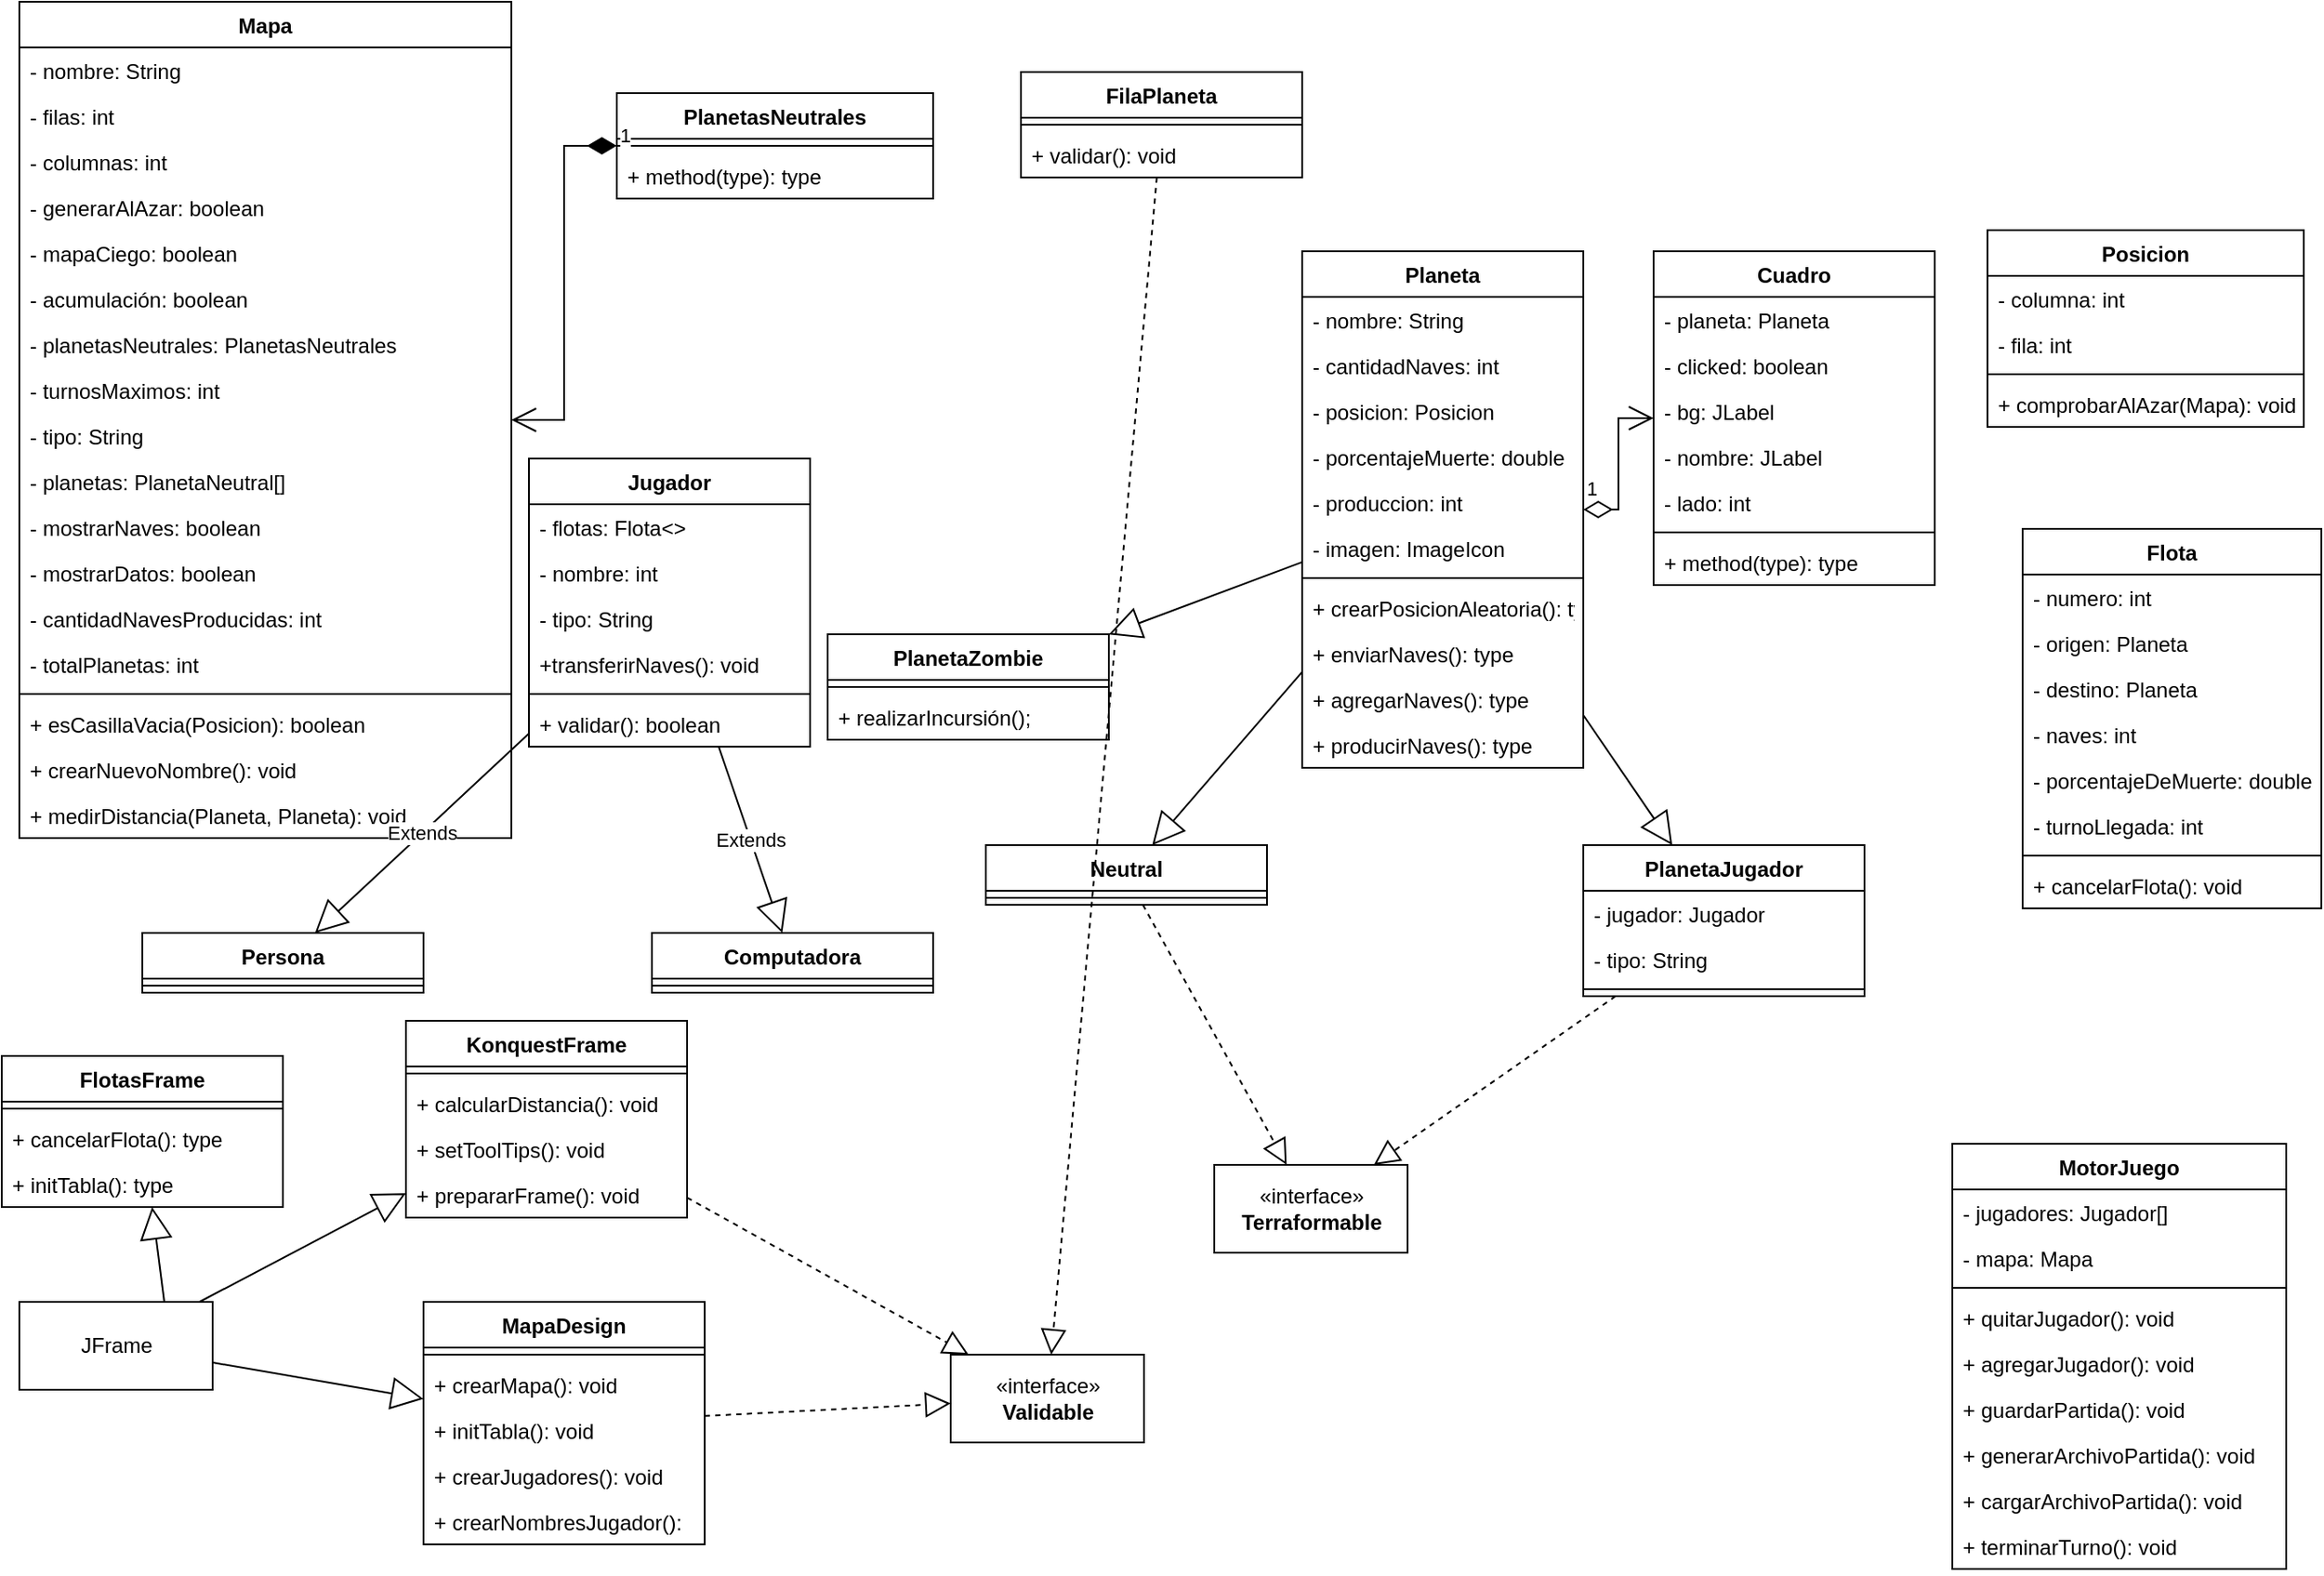 <mxfile version="18.0.4" type="github">
  <diagram id="A1fgvLnJ-BCLrMDlNNDd" name="Page-1">
    <mxGraphModel dx="2683" dy="1168" grid="1" gridSize="10" guides="1" tooltips="1" connect="1" arrows="1" fold="1" page="1" pageScale="1" pageWidth="1390" pageHeight="980" math="0" shadow="0">
      <root>
        <mxCell id="0" />
        <mxCell id="1" parent="0" />
        <mxCell id="dQ19adUMUCNx_IdPFrui-1" value="Mapa" style="swimlane;fontStyle=1;align=center;verticalAlign=top;childLayout=stackLayout;horizontal=1;startSize=26;horizontalStack=0;resizeParent=1;resizeParentMax=0;resizeLast=0;collapsible=1;marginBottom=0;" parent="1" vertex="1">
          <mxGeometry x="30" y="30" width="280" height="476" as="geometry" />
        </mxCell>
        <mxCell id="dQ19adUMUCNx_IdPFrui-2" value="- nombre: String" style="text;strokeColor=none;fillColor=none;align=left;verticalAlign=top;spacingLeft=4;spacingRight=4;overflow=hidden;rotatable=0;points=[[0,0.5],[1,0.5]];portConstraint=eastwest;" parent="dQ19adUMUCNx_IdPFrui-1" vertex="1">
          <mxGeometry y="26" width="280" height="26" as="geometry" />
        </mxCell>
        <mxCell id="dQ19adUMUCNx_IdPFrui-5" value="- filas: int" style="text;strokeColor=none;fillColor=none;align=left;verticalAlign=top;spacingLeft=4;spacingRight=4;overflow=hidden;rotatable=0;points=[[0,0.5],[1,0.5]];portConstraint=eastwest;" parent="dQ19adUMUCNx_IdPFrui-1" vertex="1">
          <mxGeometry y="52" width="280" height="26" as="geometry" />
        </mxCell>
        <mxCell id="dQ19adUMUCNx_IdPFrui-6" value="- columnas: int" style="text;strokeColor=none;fillColor=none;align=left;verticalAlign=top;spacingLeft=4;spacingRight=4;overflow=hidden;rotatable=0;points=[[0,0.5],[1,0.5]];portConstraint=eastwest;" parent="dQ19adUMUCNx_IdPFrui-1" vertex="1">
          <mxGeometry y="78" width="280" height="26" as="geometry" />
        </mxCell>
        <mxCell id="dQ19adUMUCNx_IdPFrui-7" value="- generarAlAzar: boolean" style="text;strokeColor=none;fillColor=none;align=left;verticalAlign=top;spacingLeft=4;spacingRight=4;overflow=hidden;rotatable=0;points=[[0,0.5],[1,0.5]];portConstraint=eastwest;" parent="dQ19adUMUCNx_IdPFrui-1" vertex="1">
          <mxGeometry y="104" width="280" height="26" as="geometry" />
        </mxCell>
        <mxCell id="dQ19adUMUCNx_IdPFrui-8" value="- mapaCiego: boolean" style="text;strokeColor=none;fillColor=none;align=left;verticalAlign=top;spacingLeft=4;spacingRight=4;overflow=hidden;rotatable=0;points=[[0,0.5],[1,0.5]];portConstraint=eastwest;" parent="dQ19adUMUCNx_IdPFrui-1" vertex="1">
          <mxGeometry y="130" width="280" height="26" as="geometry" />
        </mxCell>
        <mxCell id="dQ19adUMUCNx_IdPFrui-9" value="- acumulación: boolean" style="text;strokeColor=none;fillColor=none;align=left;verticalAlign=top;spacingLeft=4;spacingRight=4;overflow=hidden;rotatable=0;points=[[0,0.5],[1,0.5]];portConstraint=eastwest;" parent="dQ19adUMUCNx_IdPFrui-1" vertex="1">
          <mxGeometry y="156" width="280" height="26" as="geometry" />
        </mxCell>
        <mxCell id="dQ19adUMUCNx_IdPFrui-21" value="- planetasNeutrales: PlanetasNeutrales" style="text;strokeColor=none;fillColor=none;align=left;verticalAlign=top;spacingLeft=4;spacingRight=4;overflow=hidden;rotatable=0;points=[[0,0.5],[1,0.5]];portConstraint=eastwest;" parent="dQ19adUMUCNx_IdPFrui-1" vertex="1">
          <mxGeometry y="182" width="280" height="26" as="geometry" />
        </mxCell>
        <mxCell id="dQ19adUMUCNx_IdPFrui-22" value="- turnosMaximos: int" style="text;strokeColor=none;fillColor=none;align=left;verticalAlign=top;spacingLeft=4;spacingRight=4;overflow=hidden;rotatable=0;points=[[0,0.5],[1,0.5]];portConstraint=eastwest;" parent="dQ19adUMUCNx_IdPFrui-1" vertex="1">
          <mxGeometry y="208" width="280" height="26" as="geometry" />
        </mxCell>
        <mxCell id="dQ19adUMUCNx_IdPFrui-23" value="- tipo: String" style="text;strokeColor=none;fillColor=none;align=left;verticalAlign=top;spacingLeft=4;spacingRight=4;overflow=hidden;rotatable=0;points=[[0,0.5],[1,0.5]];portConstraint=eastwest;" parent="dQ19adUMUCNx_IdPFrui-1" vertex="1">
          <mxGeometry y="234" width="280" height="26" as="geometry" />
        </mxCell>
        <mxCell id="dQ19adUMUCNx_IdPFrui-11" value="- planetas: PlanetaNeutral[]" style="text;strokeColor=none;fillColor=none;align=left;verticalAlign=top;spacingLeft=4;spacingRight=4;overflow=hidden;rotatable=0;points=[[0,0.5],[1,0.5]];portConstraint=eastwest;" parent="dQ19adUMUCNx_IdPFrui-1" vertex="1">
          <mxGeometry y="260" width="280" height="26" as="geometry" />
        </mxCell>
        <mxCell id="dQ19adUMUCNx_IdPFrui-12" value="- mostrarNaves: boolean" style="text;strokeColor=none;fillColor=none;align=left;verticalAlign=top;spacingLeft=4;spacingRight=4;overflow=hidden;rotatable=0;points=[[0,0.5],[1,0.5]];portConstraint=eastwest;" parent="dQ19adUMUCNx_IdPFrui-1" vertex="1">
          <mxGeometry y="286" width="280" height="26" as="geometry" />
        </mxCell>
        <mxCell id="dQ19adUMUCNx_IdPFrui-13" value="- mostrarDatos: boolean" style="text;strokeColor=none;fillColor=none;align=left;verticalAlign=top;spacingLeft=4;spacingRight=4;overflow=hidden;rotatable=0;points=[[0,0.5],[1,0.5]];portConstraint=eastwest;" parent="dQ19adUMUCNx_IdPFrui-1" vertex="1">
          <mxGeometry y="312" width="280" height="26" as="geometry" />
        </mxCell>
        <mxCell id="dQ19adUMUCNx_IdPFrui-14" value="- cantidadNavesProducidas: int" style="text;strokeColor=none;fillColor=none;align=left;verticalAlign=top;spacingLeft=4;spacingRight=4;overflow=hidden;rotatable=0;points=[[0,0.5],[1,0.5]];portConstraint=eastwest;" parent="dQ19adUMUCNx_IdPFrui-1" vertex="1">
          <mxGeometry y="338" width="280" height="26" as="geometry" />
        </mxCell>
        <mxCell id="dQ19adUMUCNx_IdPFrui-10" value="- totalPlanetas: int" style="text;strokeColor=none;fillColor=none;align=left;verticalAlign=top;spacingLeft=4;spacingRight=4;overflow=hidden;rotatable=0;points=[[0,0.5],[1,0.5]];portConstraint=eastwest;" parent="dQ19adUMUCNx_IdPFrui-1" vertex="1">
          <mxGeometry y="364" width="280" height="26" as="geometry" />
        </mxCell>
        <mxCell id="dQ19adUMUCNx_IdPFrui-3" value="" style="line;strokeWidth=1;fillColor=none;align=left;verticalAlign=middle;spacingTop=-1;spacingLeft=3;spacingRight=3;rotatable=0;labelPosition=right;points=[];portConstraint=eastwest;" parent="dQ19adUMUCNx_IdPFrui-1" vertex="1">
          <mxGeometry y="390" width="280" height="8" as="geometry" />
        </mxCell>
        <mxCell id="yQkNkGCC4XKF3FFboB3K-19" value="+ esCasillaVacia(Posicion): boolean" style="text;strokeColor=none;fillColor=none;align=left;verticalAlign=top;spacingLeft=4;spacingRight=4;overflow=hidden;rotatable=0;points=[[0,0.5],[1,0.5]];portConstraint=eastwest;" parent="dQ19adUMUCNx_IdPFrui-1" vertex="1">
          <mxGeometry y="398" width="280" height="26" as="geometry" />
        </mxCell>
        <mxCell id="yQkNkGCC4XKF3FFboB3K-26" value="+ crearNuevoNombre(): void" style="text;strokeColor=none;fillColor=none;align=left;verticalAlign=top;spacingLeft=4;spacingRight=4;overflow=hidden;rotatable=0;points=[[0,0.5],[1,0.5]];portConstraint=eastwest;" parent="dQ19adUMUCNx_IdPFrui-1" vertex="1">
          <mxGeometry y="424" width="280" height="26" as="geometry" />
        </mxCell>
        <mxCell id="dQ19adUMUCNx_IdPFrui-4" value="+ medirDistancia(Planeta, Planeta): void" style="text;strokeColor=none;fillColor=none;align=left;verticalAlign=top;spacingLeft=4;spacingRight=4;overflow=hidden;rotatable=0;points=[[0,0.5],[1,0.5]];portConstraint=eastwest;" parent="dQ19adUMUCNx_IdPFrui-1" vertex="1">
          <mxGeometry y="450" width="280" height="26" as="geometry" />
        </mxCell>
        <mxCell id="dQ19adUMUCNx_IdPFrui-15" value="PlanetasNeutrales" style="swimlane;fontStyle=1;align=center;verticalAlign=top;childLayout=stackLayout;horizontal=1;startSize=26;horizontalStack=0;resizeParent=1;resizeParentMax=0;resizeLast=0;collapsible=1;marginBottom=0;" parent="1" vertex="1">
          <mxGeometry x="370" y="82" width="180" height="60" as="geometry" />
        </mxCell>
        <mxCell id="dQ19adUMUCNx_IdPFrui-17" value="" style="line;strokeWidth=1;fillColor=none;align=left;verticalAlign=middle;spacingTop=-1;spacingLeft=3;spacingRight=3;rotatable=0;labelPosition=right;points=[];portConstraint=eastwest;" parent="dQ19adUMUCNx_IdPFrui-15" vertex="1">
          <mxGeometry y="26" width="180" height="8" as="geometry" />
        </mxCell>
        <mxCell id="dQ19adUMUCNx_IdPFrui-18" value="+ method(type): type" style="text;strokeColor=none;fillColor=none;align=left;verticalAlign=top;spacingLeft=4;spacingRight=4;overflow=hidden;rotatable=0;points=[[0,0.5],[1,0.5]];portConstraint=eastwest;" parent="dQ19adUMUCNx_IdPFrui-15" vertex="1">
          <mxGeometry y="34" width="180" height="26" as="geometry" />
        </mxCell>
        <mxCell id="dQ19adUMUCNx_IdPFrui-24" value="1" style="endArrow=open;html=1;endSize=12;startArrow=diamondThin;startSize=14;startFill=1;edgeStyle=orthogonalEdgeStyle;align=left;verticalAlign=bottom;rounded=0;" parent="1" source="dQ19adUMUCNx_IdPFrui-15" target="dQ19adUMUCNx_IdPFrui-1" edge="1">
          <mxGeometry x="-1" y="3" relative="1" as="geometry">
            <mxPoint x="360" y="120" as="sourcePoint" />
            <mxPoint x="370" y="230" as="targetPoint" />
          </mxGeometry>
        </mxCell>
        <mxCell id="dQ19adUMUCNx_IdPFrui-25" value="Jugador" style="swimlane;fontStyle=1;align=center;verticalAlign=top;childLayout=stackLayout;horizontal=1;startSize=26;horizontalStack=0;resizeParent=1;resizeParentMax=0;resizeLast=0;collapsible=1;marginBottom=0;" parent="1" vertex="1">
          <mxGeometry x="320" y="290" width="160" height="164" as="geometry" />
        </mxCell>
        <mxCell id="ldylUfhwze-4Rnykdtl3-2" value="- flotas: Flota&lt;&gt;" style="text;strokeColor=none;fillColor=none;align=left;verticalAlign=top;spacingLeft=4;spacingRight=4;overflow=hidden;rotatable=0;points=[[0,0.5],[1,0.5]];portConstraint=eastwest;" vertex="1" parent="dQ19adUMUCNx_IdPFrui-25">
          <mxGeometry y="26" width="160" height="26" as="geometry" />
        </mxCell>
        <mxCell id="dQ19adUMUCNx_IdPFrui-26" value="- nombre: int" style="text;strokeColor=none;fillColor=none;align=left;verticalAlign=top;spacingLeft=4;spacingRight=4;overflow=hidden;rotatable=0;points=[[0,0.5],[1,0.5]];portConstraint=eastwest;" parent="dQ19adUMUCNx_IdPFrui-25" vertex="1">
          <mxGeometry y="52" width="160" height="26" as="geometry" />
        </mxCell>
        <mxCell id="yQkNkGCC4XKF3FFboB3K-20" value="- tipo: String" style="text;strokeColor=none;fillColor=none;align=left;verticalAlign=top;spacingLeft=4;spacingRight=4;overflow=hidden;rotatable=0;points=[[0,0.5],[1,0.5]];portConstraint=eastwest;" parent="dQ19adUMUCNx_IdPFrui-25" vertex="1">
          <mxGeometry y="78" width="160" height="26" as="geometry" />
        </mxCell>
        <mxCell id="yQkNkGCC4XKF3FFboB3K-42" value="+transferirNaves(): void" style="text;strokeColor=none;fillColor=none;align=left;verticalAlign=top;spacingLeft=4;spacingRight=4;overflow=hidden;rotatable=0;points=[[0,0.5],[1,0.5]];portConstraint=eastwest;" parent="dQ19adUMUCNx_IdPFrui-25" vertex="1">
          <mxGeometry y="104" width="160" height="26" as="geometry" />
        </mxCell>
        <mxCell id="dQ19adUMUCNx_IdPFrui-27" value="" style="line;strokeWidth=1;fillColor=none;align=left;verticalAlign=middle;spacingTop=-1;spacingLeft=3;spacingRight=3;rotatable=0;labelPosition=right;points=[];portConstraint=eastwest;" parent="dQ19adUMUCNx_IdPFrui-25" vertex="1">
          <mxGeometry y="130" width="160" height="8" as="geometry" />
        </mxCell>
        <mxCell id="dQ19adUMUCNx_IdPFrui-28" value="+ validar(): boolean" style="text;strokeColor=none;fillColor=none;align=left;verticalAlign=top;spacingLeft=4;spacingRight=4;overflow=hidden;rotatable=0;points=[[0,0.5],[1,0.5]];portConstraint=eastwest;" parent="dQ19adUMUCNx_IdPFrui-25" vertex="1">
          <mxGeometry y="138" width="160" height="26" as="geometry" />
        </mxCell>
        <mxCell id="dQ19adUMUCNx_IdPFrui-29" value="PlanetaJugador" style="swimlane;fontStyle=1;align=center;verticalAlign=top;childLayout=stackLayout;horizontal=1;startSize=26;horizontalStack=0;resizeParent=1;resizeParentMax=0;resizeLast=0;collapsible=1;marginBottom=0;" parent="1" vertex="1">
          <mxGeometry x="920" y="510" width="160" height="86" as="geometry" />
        </mxCell>
        <mxCell id="dQ19adUMUCNx_IdPFrui-44" value="- jugador: Jugador" style="text;strokeColor=none;fillColor=none;align=left;verticalAlign=top;spacingLeft=4;spacingRight=4;overflow=hidden;rotatable=0;points=[[0,0.5],[1,0.5]];portConstraint=eastwest;" parent="dQ19adUMUCNx_IdPFrui-29" vertex="1">
          <mxGeometry y="26" width="160" height="26" as="geometry" />
        </mxCell>
        <mxCell id="dQ19adUMUCNx_IdPFrui-46" value="- tipo: String" style="text;strokeColor=none;fillColor=none;align=left;verticalAlign=top;spacingLeft=4;spacingRight=4;overflow=hidden;rotatable=0;points=[[0,0.5],[1,0.5]];portConstraint=eastwest;" parent="dQ19adUMUCNx_IdPFrui-29" vertex="1">
          <mxGeometry y="52" width="160" height="26" as="geometry" />
        </mxCell>
        <mxCell id="dQ19adUMUCNx_IdPFrui-31" value="" style="line;strokeWidth=1;fillColor=none;align=left;verticalAlign=middle;spacingTop=-1;spacingLeft=3;spacingRight=3;rotatable=0;labelPosition=right;points=[];portConstraint=eastwest;" parent="dQ19adUMUCNx_IdPFrui-29" vertex="1">
          <mxGeometry y="78" width="160" height="8" as="geometry" />
        </mxCell>
        <mxCell id="dQ19adUMUCNx_IdPFrui-37" value="Posicion" style="swimlane;fontStyle=1;align=center;verticalAlign=top;childLayout=stackLayout;horizontal=1;startSize=26;horizontalStack=0;resizeParent=1;resizeParentMax=0;resizeLast=0;collapsible=1;marginBottom=0;" parent="1" vertex="1">
          <mxGeometry x="1150" y="160" width="180" height="112" as="geometry" />
        </mxCell>
        <mxCell id="dQ19adUMUCNx_IdPFrui-38" value="- columna: int" style="text;strokeColor=none;fillColor=none;align=left;verticalAlign=top;spacingLeft=4;spacingRight=4;overflow=hidden;rotatable=0;points=[[0,0.5],[1,0.5]];portConstraint=eastwest;" parent="dQ19adUMUCNx_IdPFrui-37" vertex="1">
          <mxGeometry y="26" width="180" height="26" as="geometry" />
        </mxCell>
        <mxCell id="dQ19adUMUCNx_IdPFrui-41" value="- fila: int" style="text;strokeColor=none;fillColor=none;align=left;verticalAlign=top;spacingLeft=4;spacingRight=4;overflow=hidden;rotatable=0;points=[[0,0.5],[1,0.5]];portConstraint=eastwest;" parent="dQ19adUMUCNx_IdPFrui-37" vertex="1">
          <mxGeometry y="52" width="180" height="26" as="geometry" />
        </mxCell>
        <mxCell id="dQ19adUMUCNx_IdPFrui-39" value="" style="line;strokeWidth=1;fillColor=none;align=left;verticalAlign=middle;spacingTop=-1;spacingLeft=3;spacingRight=3;rotatable=0;labelPosition=right;points=[];portConstraint=eastwest;" parent="dQ19adUMUCNx_IdPFrui-37" vertex="1">
          <mxGeometry y="78" width="180" height="8" as="geometry" />
        </mxCell>
        <mxCell id="dQ19adUMUCNx_IdPFrui-40" value="+ comprobarAlAzar(Mapa): void" style="text;strokeColor=none;fillColor=none;align=left;verticalAlign=top;spacingLeft=4;spacingRight=4;overflow=hidden;rotatable=0;points=[[0,0.5],[1,0.5]];portConstraint=eastwest;" parent="dQ19adUMUCNx_IdPFrui-37" vertex="1">
          <mxGeometry y="86" width="180" height="26" as="geometry" />
        </mxCell>
        <mxCell id="yQkNkGCC4XKF3FFboB3K-1" value="Computadora" style="swimlane;fontStyle=1;align=center;verticalAlign=top;childLayout=stackLayout;horizontal=1;startSize=26;horizontalStack=0;resizeParent=1;resizeParentMax=0;resizeLast=0;collapsible=1;marginBottom=0;" parent="1" vertex="1">
          <mxGeometry x="390" y="560" width="160" height="34" as="geometry" />
        </mxCell>
        <mxCell id="yQkNkGCC4XKF3FFboB3K-3" value="" style="line;strokeWidth=1;fillColor=none;align=left;verticalAlign=middle;spacingTop=-1;spacingLeft=3;spacingRight=3;rotatable=0;labelPosition=right;points=[];portConstraint=eastwest;" parent="yQkNkGCC4XKF3FFboB3K-1" vertex="1">
          <mxGeometry y="26" width="160" height="8" as="geometry" />
        </mxCell>
        <mxCell id="yQkNkGCC4XKF3FFboB3K-7" value="Persona" style="swimlane;fontStyle=1;align=center;verticalAlign=top;childLayout=stackLayout;horizontal=1;startSize=26;horizontalStack=0;resizeParent=1;resizeParentMax=0;resizeLast=0;collapsible=1;marginBottom=0;" parent="1" vertex="1">
          <mxGeometry x="100" y="560" width="160" height="34" as="geometry" />
        </mxCell>
        <mxCell id="yQkNkGCC4XKF3FFboB3K-9" value="" style="line;strokeWidth=1;fillColor=none;align=left;verticalAlign=middle;spacingTop=-1;spacingLeft=3;spacingRight=3;rotatable=0;labelPosition=right;points=[];portConstraint=eastwest;" parent="yQkNkGCC4XKF3FFboB3K-7" vertex="1">
          <mxGeometry y="26" width="160" height="8" as="geometry" />
        </mxCell>
        <mxCell id="yQkNkGCC4XKF3FFboB3K-11" value="Extends" style="endArrow=block;endSize=16;endFill=0;html=1;rounded=0;" parent="1" source="dQ19adUMUCNx_IdPFrui-25" target="yQkNkGCC4XKF3FFboB3K-1" edge="1">
          <mxGeometry width="160" relative="1" as="geometry">
            <mxPoint x="640" y="590" as="sourcePoint" />
            <mxPoint x="800" y="590" as="targetPoint" />
          </mxGeometry>
        </mxCell>
        <mxCell id="yQkNkGCC4XKF3FFboB3K-12" value="Extends" style="endArrow=block;endSize=16;endFill=0;html=1;rounded=0;" parent="1" source="dQ19adUMUCNx_IdPFrui-25" target="yQkNkGCC4XKF3FFboB3K-7" edge="1">
          <mxGeometry width="160" relative="1" as="geometry">
            <mxPoint x="378.059" y="486" as="sourcePoint" />
            <mxPoint x="471.941" y="570" as="targetPoint" />
          </mxGeometry>
        </mxCell>
        <mxCell id="yQkNkGCC4XKF3FFboB3K-13" value="MotorJuego" style="swimlane;fontStyle=1;align=center;verticalAlign=top;childLayout=stackLayout;horizontal=1;startSize=26;horizontalStack=0;resizeParent=1;resizeParentMax=0;resizeLast=0;collapsible=1;marginBottom=0;" parent="1" vertex="1">
          <mxGeometry x="1130" y="680" width="190" height="242" as="geometry" />
        </mxCell>
        <mxCell id="yQkNkGCC4XKF3FFboB3K-16" value="- jugadores: Jugador[]" style="text;strokeColor=none;fillColor=none;align=left;verticalAlign=top;spacingLeft=4;spacingRight=4;overflow=hidden;rotatable=0;points=[[0,0.5],[1,0.5]];portConstraint=eastwest;" parent="yQkNkGCC4XKF3FFboB3K-13" vertex="1">
          <mxGeometry y="26" width="190" height="26" as="geometry" />
        </mxCell>
        <mxCell id="yQkNkGCC4XKF3FFboB3K-31" value="- mapa: Mapa" style="text;strokeColor=none;fillColor=none;align=left;verticalAlign=top;spacingLeft=4;spacingRight=4;overflow=hidden;rotatable=0;points=[[0,0.5],[1,0.5]];portConstraint=eastwest;" parent="yQkNkGCC4XKF3FFboB3K-13" vertex="1">
          <mxGeometry y="52" width="190" height="26" as="geometry" />
        </mxCell>
        <mxCell id="yQkNkGCC4XKF3FFboB3K-15" value="" style="line;strokeWidth=1;fillColor=none;align=left;verticalAlign=middle;spacingTop=-1;spacingLeft=3;spacingRight=3;rotatable=0;labelPosition=right;points=[];portConstraint=eastwest;" parent="yQkNkGCC4XKF3FFboB3K-13" vertex="1">
          <mxGeometry y="78" width="190" height="8" as="geometry" />
        </mxCell>
        <mxCell id="yQkNkGCC4XKF3FFboB3K-17" value="+ quitarJugador(): void" style="text;strokeColor=none;fillColor=none;align=left;verticalAlign=top;spacingLeft=4;spacingRight=4;overflow=hidden;rotatable=0;points=[[0,0.5],[1,0.5]];portConstraint=eastwest;" parent="yQkNkGCC4XKF3FFboB3K-13" vertex="1">
          <mxGeometry y="86" width="190" height="26" as="geometry" />
        </mxCell>
        <mxCell id="yQkNkGCC4XKF3FFboB3K-21" value="+ agregarJugador(): void" style="text;strokeColor=none;fillColor=none;align=left;verticalAlign=top;spacingLeft=4;spacingRight=4;overflow=hidden;rotatable=0;points=[[0,0.5],[1,0.5]];portConstraint=eastwest;" parent="yQkNkGCC4XKF3FFboB3K-13" vertex="1">
          <mxGeometry y="112" width="190" height="26" as="geometry" />
        </mxCell>
        <mxCell id="yQkNkGCC4XKF3FFboB3K-22" value="+ guardarPartida(): void" style="text;strokeColor=none;fillColor=none;align=left;verticalAlign=top;spacingLeft=4;spacingRight=4;overflow=hidden;rotatable=0;points=[[0,0.5],[1,0.5]];portConstraint=eastwest;" parent="yQkNkGCC4XKF3FFboB3K-13" vertex="1">
          <mxGeometry y="138" width="190" height="26" as="geometry" />
        </mxCell>
        <mxCell id="yQkNkGCC4XKF3FFboB3K-23" value="+ generarArchivoPartida(): void" style="text;strokeColor=none;fillColor=none;align=left;verticalAlign=top;spacingLeft=4;spacingRight=4;overflow=hidden;rotatable=0;points=[[0,0.5],[1,0.5]];portConstraint=eastwest;" parent="yQkNkGCC4XKF3FFboB3K-13" vertex="1">
          <mxGeometry y="164" width="190" height="26" as="geometry" />
        </mxCell>
        <mxCell id="yQkNkGCC4XKF3FFboB3K-24" value="+ cargarArchivoPartida(): void" style="text;strokeColor=none;fillColor=none;align=left;verticalAlign=top;spacingLeft=4;spacingRight=4;overflow=hidden;rotatable=0;points=[[0,0.5],[1,0.5]];portConstraint=eastwest;" parent="yQkNkGCC4XKF3FFboB3K-13" vertex="1">
          <mxGeometry y="190" width="190" height="26" as="geometry" />
        </mxCell>
        <mxCell id="yQkNkGCC4XKF3FFboB3K-40" value="+ terminarTurno(): void" style="text;strokeColor=none;fillColor=none;align=left;verticalAlign=top;spacingLeft=4;spacingRight=4;overflow=hidden;rotatable=0;points=[[0,0.5],[1,0.5]];portConstraint=eastwest;" parent="yQkNkGCC4XKF3FFboB3K-13" vertex="1">
          <mxGeometry y="216" width="190" height="26" as="geometry" />
        </mxCell>
        <mxCell id="yQkNkGCC4XKF3FFboB3K-27" value="Flota" style="swimlane;fontStyle=1;align=center;verticalAlign=top;childLayout=stackLayout;horizontal=1;startSize=26;horizontalStack=0;resizeParent=1;resizeParentMax=0;resizeLast=0;collapsible=1;marginBottom=0;" parent="1" vertex="1">
          <mxGeometry x="1170" y="330" width="170" height="216" as="geometry" />
        </mxCell>
        <mxCell id="yQkNkGCC4XKF3FFboB3K-28" value="- numero: int" style="text;strokeColor=none;fillColor=none;align=left;verticalAlign=top;spacingLeft=4;spacingRight=4;overflow=hidden;rotatable=0;points=[[0,0.5],[1,0.5]];portConstraint=eastwest;" parent="yQkNkGCC4XKF3FFboB3K-27" vertex="1">
          <mxGeometry y="26" width="170" height="26" as="geometry" />
        </mxCell>
        <mxCell id="yQkNkGCC4XKF3FFboB3K-32" value="- origen: Planeta" style="text;strokeColor=none;fillColor=none;align=left;verticalAlign=top;spacingLeft=4;spacingRight=4;overflow=hidden;rotatable=0;points=[[0,0.5],[1,0.5]];portConstraint=eastwest;" parent="yQkNkGCC4XKF3FFboB3K-27" vertex="1">
          <mxGeometry y="52" width="170" height="26" as="geometry" />
        </mxCell>
        <mxCell id="yQkNkGCC4XKF3FFboB3K-33" value="- destino: Planeta" style="text;strokeColor=none;fillColor=none;align=left;verticalAlign=top;spacingLeft=4;spacingRight=4;overflow=hidden;rotatable=0;points=[[0,0.5],[1,0.5]];portConstraint=eastwest;" parent="yQkNkGCC4XKF3FFboB3K-27" vertex="1">
          <mxGeometry y="78" width="170" height="26" as="geometry" />
        </mxCell>
        <mxCell id="yQkNkGCC4XKF3FFboB3K-34" value="- naves: int" style="text;strokeColor=none;fillColor=none;align=left;verticalAlign=top;spacingLeft=4;spacingRight=4;overflow=hidden;rotatable=0;points=[[0,0.5],[1,0.5]];portConstraint=eastwest;" parent="yQkNkGCC4XKF3FFboB3K-27" vertex="1">
          <mxGeometry y="104" width="170" height="26" as="geometry" />
        </mxCell>
        <mxCell id="yQkNkGCC4XKF3FFboB3K-35" value="- porcentajeDeMuerte: double" style="text;strokeColor=none;fillColor=none;align=left;verticalAlign=top;spacingLeft=4;spacingRight=4;overflow=hidden;rotatable=0;points=[[0,0.5],[1,0.5]];portConstraint=eastwest;" parent="yQkNkGCC4XKF3FFboB3K-27" vertex="1">
          <mxGeometry y="130" width="170" height="26" as="geometry" />
        </mxCell>
        <mxCell id="yQkNkGCC4XKF3FFboB3K-36" value="- turnoLlegada: int" style="text;strokeColor=none;fillColor=none;align=left;verticalAlign=top;spacingLeft=4;spacingRight=4;overflow=hidden;rotatable=0;points=[[0,0.5],[1,0.5]];portConstraint=eastwest;" parent="yQkNkGCC4XKF3FFboB3K-27" vertex="1">
          <mxGeometry y="156" width="170" height="26" as="geometry" />
        </mxCell>
        <mxCell id="yQkNkGCC4XKF3FFboB3K-29" value="" style="line;strokeWidth=1;fillColor=none;align=left;verticalAlign=middle;spacingTop=-1;spacingLeft=3;spacingRight=3;rotatable=0;labelPosition=right;points=[];portConstraint=eastwest;" parent="yQkNkGCC4XKF3FFboB3K-27" vertex="1">
          <mxGeometry y="182" width="170" height="8" as="geometry" />
        </mxCell>
        <mxCell id="yQkNkGCC4XKF3FFboB3K-39" value="+ cancelarFlota(): void" style="text;strokeColor=none;fillColor=none;align=left;verticalAlign=top;spacingLeft=4;spacingRight=4;overflow=hidden;rotatable=0;points=[[0,0.5],[1,0.5]];portConstraint=eastwest;" parent="yQkNkGCC4XKF3FFboB3K-27" vertex="1">
          <mxGeometry y="190" width="170" height="26" as="geometry" />
        </mxCell>
        <mxCell id="4PQP_hGHHOJ2k4zjriyQ-1" value="Planeta" style="swimlane;fontStyle=1;align=center;verticalAlign=top;childLayout=stackLayout;horizontal=1;startSize=26;horizontalStack=0;resizeParent=1;resizeParentMax=0;resizeLast=0;collapsible=1;marginBottom=0;" parent="1" vertex="1">
          <mxGeometry x="760" y="172" width="160" height="294" as="geometry" />
        </mxCell>
        <mxCell id="dQ19adUMUCNx_IdPFrui-30" value="- nombre: String" style="text;strokeColor=none;fillColor=none;align=left;verticalAlign=top;spacingLeft=4;spacingRight=4;overflow=hidden;rotatable=0;points=[[0,0.5],[1,0.5]];portConstraint=eastwest;" parent="4PQP_hGHHOJ2k4zjriyQ-1" vertex="1">
          <mxGeometry y="26" width="160" height="26" as="geometry" />
        </mxCell>
        <mxCell id="dQ19adUMUCNx_IdPFrui-33" value="- cantidadNaves: int" style="text;strokeColor=none;fillColor=none;align=left;verticalAlign=top;spacingLeft=4;spacingRight=4;overflow=hidden;rotatable=0;points=[[0,0.5],[1,0.5]];portConstraint=eastwest;" parent="4PQP_hGHHOJ2k4zjriyQ-1" vertex="1">
          <mxGeometry y="52" width="160" height="26" as="geometry" />
        </mxCell>
        <mxCell id="dQ19adUMUCNx_IdPFrui-36" value="- posicion: Posicion" style="text;strokeColor=none;fillColor=none;align=left;verticalAlign=top;spacingLeft=4;spacingRight=4;overflow=hidden;rotatable=0;points=[[0,0.5],[1,0.5]];portConstraint=eastwest;" parent="4PQP_hGHHOJ2k4zjriyQ-1" vertex="1">
          <mxGeometry y="78" width="160" height="26" as="geometry" />
        </mxCell>
        <mxCell id="dQ19adUMUCNx_IdPFrui-35" value="- porcentajeMuerte: double" style="text;strokeColor=none;fillColor=none;align=left;verticalAlign=top;spacingLeft=4;spacingRight=4;overflow=hidden;rotatable=0;points=[[0,0.5],[1,0.5]];portConstraint=eastwest;" parent="4PQP_hGHHOJ2k4zjriyQ-1" vertex="1">
          <mxGeometry y="104" width="160" height="26" as="geometry" />
        </mxCell>
        <mxCell id="dQ19adUMUCNx_IdPFrui-34" value="- produccion: int" style="text;strokeColor=none;fillColor=none;align=left;verticalAlign=top;spacingLeft=4;spacingRight=4;overflow=hidden;rotatable=0;points=[[0,0.5],[1,0.5]];portConstraint=eastwest;" parent="4PQP_hGHHOJ2k4zjriyQ-1" vertex="1">
          <mxGeometry y="130" width="160" height="26" as="geometry" />
        </mxCell>
        <mxCell id="4PQP_hGHHOJ2k4zjriyQ-5" value="- imagen: ImageIcon" style="text;strokeColor=none;fillColor=none;align=left;verticalAlign=top;spacingLeft=4;spacingRight=4;overflow=hidden;rotatable=0;points=[[0,0.5],[1,0.5]];portConstraint=eastwest;" parent="4PQP_hGHHOJ2k4zjriyQ-1" vertex="1">
          <mxGeometry y="156" width="160" height="26" as="geometry" />
        </mxCell>
        <mxCell id="4PQP_hGHHOJ2k4zjriyQ-3" value="" style="line;strokeWidth=1;fillColor=none;align=left;verticalAlign=middle;spacingTop=-1;spacingLeft=3;spacingRight=3;rotatable=0;labelPosition=right;points=[];portConstraint=eastwest;" parent="4PQP_hGHHOJ2k4zjriyQ-1" vertex="1">
          <mxGeometry y="182" width="160" height="8" as="geometry" />
        </mxCell>
        <mxCell id="4PQP_hGHHOJ2k4zjriyQ-4" value="+ crearPosicionAleatoria(): type" style="text;strokeColor=none;fillColor=none;align=left;verticalAlign=top;spacingLeft=4;spacingRight=4;overflow=hidden;rotatable=0;points=[[0,0.5],[1,0.5]];portConstraint=eastwest;" parent="4PQP_hGHHOJ2k4zjriyQ-1" vertex="1">
          <mxGeometry y="190" width="160" height="26" as="geometry" />
        </mxCell>
        <mxCell id="ldylUfhwze-4Rnykdtl3-17" value="+ enviarNaves(): type" style="text;strokeColor=none;fillColor=none;align=left;verticalAlign=top;spacingLeft=4;spacingRight=4;overflow=hidden;rotatable=0;points=[[0,0.5],[1,0.5]];portConstraint=eastwest;" vertex="1" parent="4PQP_hGHHOJ2k4zjriyQ-1">
          <mxGeometry y="216" width="160" height="26" as="geometry" />
        </mxCell>
        <mxCell id="ldylUfhwze-4Rnykdtl3-16" value="+ agregarNaves(): type" style="text;strokeColor=none;fillColor=none;align=left;verticalAlign=top;spacingLeft=4;spacingRight=4;overflow=hidden;rotatable=0;points=[[0,0.5],[1,0.5]];portConstraint=eastwest;" vertex="1" parent="4PQP_hGHHOJ2k4zjriyQ-1">
          <mxGeometry y="242" width="160" height="26" as="geometry" />
        </mxCell>
        <mxCell id="ldylUfhwze-4Rnykdtl3-18" value="+ producirNaves(): type" style="text;strokeColor=none;fillColor=none;align=left;verticalAlign=top;spacingLeft=4;spacingRight=4;overflow=hidden;rotatable=0;points=[[0,0.5],[1,0.5]];portConstraint=eastwest;" vertex="1" parent="4PQP_hGHHOJ2k4zjriyQ-1">
          <mxGeometry y="268" width="160" height="26" as="geometry" />
        </mxCell>
        <mxCell id="4PQP_hGHHOJ2k4zjriyQ-6" value="" style="endArrow=block;endSize=16;endFill=0;html=1;rounded=0;" parent="1" source="4PQP_hGHHOJ2k4zjriyQ-1" target="dQ19adUMUCNx_IdPFrui-29" edge="1">
          <mxGeometry width="160" relative="1" as="geometry">
            <mxPoint x="540" y="342" as="sourcePoint" />
            <mxPoint x="700" y="342" as="targetPoint" />
          </mxGeometry>
        </mxCell>
        <mxCell id="Od2zxjuSNtAo4dzhiu4f-1" value="Neutral" style="swimlane;fontStyle=1;align=center;verticalAlign=top;childLayout=stackLayout;horizontal=1;startSize=26;horizontalStack=0;resizeParent=1;resizeParentMax=0;resizeLast=0;collapsible=1;marginBottom=0;" parent="1" vertex="1">
          <mxGeometry x="580" y="510" width="160" height="34" as="geometry" />
        </mxCell>
        <mxCell id="Od2zxjuSNtAo4dzhiu4f-2" value="" style="line;strokeWidth=1;fillColor=none;align=left;verticalAlign=middle;spacingTop=-1;spacingLeft=3;spacingRight=3;rotatable=0;labelPosition=right;points=[];portConstraint=eastwest;" parent="Od2zxjuSNtAo4dzhiu4f-1" vertex="1">
          <mxGeometry y="26" width="160" height="8" as="geometry" />
        </mxCell>
        <mxCell id="Od2zxjuSNtAo4dzhiu4f-3" value="" style="endArrow=block;endSize=16;endFill=0;html=1;rounded=0;" parent="1" source="4PQP_hGHHOJ2k4zjriyQ-1" target="Od2zxjuSNtAo4dzhiu4f-1" edge="1">
          <mxGeometry width="160" relative="1" as="geometry">
            <mxPoint x="882.4" y="398" as="sourcePoint" />
            <mxPoint x="907.6" y="482" as="targetPoint" />
          </mxGeometry>
        </mxCell>
        <mxCell id="ldylUfhwze-4Rnykdtl3-3" value="Cuadro" style="swimlane;fontStyle=1;align=center;verticalAlign=top;childLayout=stackLayout;horizontal=1;startSize=26;horizontalStack=0;resizeParent=1;resizeParentMax=0;resizeLast=0;collapsible=1;marginBottom=0;" vertex="1" parent="1">
          <mxGeometry x="960" y="172" width="160" height="190" as="geometry" />
        </mxCell>
        <mxCell id="ldylUfhwze-4Rnykdtl3-4" value="- planeta: Planeta" style="text;strokeColor=none;fillColor=none;align=left;verticalAlign=top;spacingLeft=4;spacingRight=4;overflow=hidden;rotatable=0;points=[[0,0.5],[1,0.5]];portConstraint=eastwest;" vertex="1" parent="ldylUfhwze-4Rnykdtl3-3">
          <mxGeometry y="26" width="160" height="26" as="geometry" />
        </mxCell>
        <mxCell id="ldylUfhwze-4Rnykdtl3-7" value="- clicked: boolean&#xa;" style="text;strokeColor=none;fillColor=none;align=left;verticalAlign=top;spacingLeft=4;spacingRight=4;overflow=hidden;rotatable=0;points=[[0,0.5],[1,0.5]];portConstraint=eastwest;" vertex="1" parent="ldylUfhwze-4Rnykdtl3-3">
          <mxGeometry y="52" width="160" height="26" as="geometry" />
        </mxCell>
        <mxCell id="ldylUfhwze-4Rnykdtl3-8" value="- bg: JLabel&#xa;" style="text;strokeColor=none;fillColor=none;align=left;verticalAlign=top;spacingLeft=4;spacingRight=4;overflow=hidden;rotatable=0;points=[[0,0.5],[1,0.5]];portConstraint=eastwest;" vertex="1" parent="ldylUfhwze-4Rnykdtl3-3">
          <mxGeometry y="78" width="160" height="26" as="geometry" />
        </mxCell>
        <mxCell id="ldylUfhwze-4Rnykdtl3-9" value="- nombre: JLabel&#xa;" style="text;strokeColor=none;fillColor=none;align=left;verticalAlign=top;spacingLeft=4;spacingRight=4;overflow=hidden;rotatable=0;points=[[0,0.5],[1,0.5]];portConstraint=eastwest;" vertex="1" parent="ldylUfhwze-4Rnykdtl3-3">
          <mxGeometry y="104" width="160" height="26" as="geometry" />
        </mxCell>
        <mxCell id="ldylUfhwze-4Rnykdtl3-10" value="- lado: int&#xa;&#xa;" style="text;strokeColor=none;fillColor=none;align=left;verticalAlign=top;spacingLeft=4;spacingRight=4;overflow=hidden;rotatable=0;points=[[0,0.5],[1,0.5]];portConstraint=eastwest;" vertex="1" parent="ldylUfhwze-4Rnykdtl3-3">
          <mxGeometry y="130" width="160" height="26" as="geometry" />
        </mxCell>
        <mxCell id="ldylUfhwze-4Rnykdtl3-5" value="" style="line;strokeWidth=1;fillColor=none;align=left;verticalAlign=middle;spacingTop=-1;spacingLeft=3;spacingRight=3;rotatable=0;labelPosition=right;points=[];portConstraint=eastwest;" vertex="1" parent="ldylUfhwze-4Rnykdtl3-3">
          <mxGeometry y="156" width="160" height="8" as="geometry" />
        </mxCell>
        <mxCell id="ldylUfhwze-4Rnykdtl3-6" value="+ method(type): type" style="text;strokeColor=none;fillColor=none;align=left;verticalAlign=top;spacingLeft=4;spacingRight=4;overflow=hidden;rotatable=0;points=[[0,0.5],[1,0.5]];portConstraint=eastwest;" vertex="1" parent="ldylUfhwze-4Rnykdtl3-3">
          <mxGeometry y="164" width="160" height="26" as="geometry" />
        </mxCell>
        <mxCell id="ldylUfhwze-4Rnykdtl3-11" value="1" style="endArrow=open;html=1;endSize=12;startArrow=diamondThin;startSize=14;startFill=0;edgeStyle=orthogonalEdgeStyle;align=left;verticalAlign=bottom;rounded=0;" edge="1" parent="1" source="4PQP_hGHHOJ2k4zjriyQ-1" target="ldylUfhwze-4Rnykdtl3-3">
          <mxGeometry x="-1" y="3" relative="1" as="geometry">
            <mxPoint x="790" y="700" as="sourcePoint" />
            <mxPoint x="950" y="700" as="targetPoint" />
          </mxGeometry>
        </mxCell>
        <mxCell id="ldylUfhwze-4Rnykdtl3-12" value="FilaPlaneta" style="swimlane;fontStyle=1;align=center;verticalAlign=top;childLayout=stackLayout;horizontal=1;startSize=26;horizontalStack=0;resizeParent=1;resizeParentMax=0;resizeLast=0;collapsible=1;marginBottom=0;" vertex="1" parent="1">
          <mxGeometry x="600" y="70" width="160" height="60" as="geometry" />
        </mxCell>
        <mxCell id="ldylUfhwze-4Rnykdtl3-14" value="" style="line;strokeWidth=1;fillColor=none;align=left;verticalAlign=middle;spacingTop=-1;spacingLeft=3;spacingRight=3;rotatable=0;labelPosition=right;points=[];portConstraint=eastwest;" vertex="1" parent="ldylUfhwze-4Rnykdtl3-12">
          <mxGeometry y="26" width="160" height="8" as="geometry" />
        </mxCell>
        <mxCell id="ldylUfhwze-4Rnykdtl3-15" value="+ validar(): void" style="text;strokeColor=none;fillColor=none;align=left;verticalAlign=top;spacingLeft=4;spacingRight=4;overflow=hidden;rotatable=0;points=[[0,0.5],[1,0.5]];portConstraint=eastwest;" vertex="1" parent="ldylUfhwze-4Rnykdtl3-12">
          <mxGeometry y="34" width="160" height="26" as="geometry" />
        </mxCell>
        <mxCell id="ldylUfhwze-4Rnykdtl3-19" value="«interface»&lt;br&gt;&lt;b&gt;Terraformable&lt;/b&gt;" style="html=1;" vertex="1" parent="1">
          <mxGeometry x="710" y="692" width="110" height="50" as="geometry" />
        </mxCell>
        <mxCell id="ldylUfhwze-4Rnykdtl3-21" value="" style="endArrow=block;dashed=1;endFill=0;endSize=12;html=1;rounded=0;" edge="1" parent="1" source="dQ19adUMUCNx_IdPFrui-29" target="ldylUfhwze-4Rnykdtl3-19">
          <mxGeometry width="160" relative="1" as="geometry">
            <mxPoint x="770" y="642" as="sourcePoint" />
            <mxPoint x="930" y="642" as="targetPoint" />
          </mxGeometry>
        </mxCell>
        <mxCell id="ldylUfhwze-4Rnykdtl3-22" value="" style="endArrow=block;dashed=1;endFill=0;endSize=12;html=1;rounded=0;" edge="1" parent="1" source="Od2zxjuSNtAo4dzhiu4f-1" target="ldylUfhwze-4Rnykdtl3-19">
          <mxGeometry width="160" relative="1" as="geometry">
            <mxPoint x="948.384" y="606.0" as="sourcePoint" />
            <mxPoint x="810.823" y="702" as="targetPoint" />
          </mxGeometry>
        </mxCell>
        <mxCell id="ldylUfhwze-4Rnykdtl3-23" value="PlanetaZombie" style="swimlane;fontStyle=1;align=center;verticalAlign=top;childLayout=stackLayout;horizontal=1;startSize=26;horizontalStack=0;resizeParent=1;resizeParentMax=0;resizeLast=0;collapsible=1;marginBottom=0;" vertex="1" parent="1">
          <mxGeometry x="490" y="390" width="160" height="60" as="geometry" />
        </mxCell>
        <mxCell id="ldylUfhwze-4Rnykdtl3-25" value="" style="line;strokeWidth=1;fillColor=none;align=left;verticalAlign=middle;spacingTop=-1;spacingLeft=3;spacingRight=3;rotatable=0;labelPosition=right;points=[];portConstraint=eastwest;" vertex="1" parent="ldylUfhwze-4Rnykdtl3-23">
          <mxGeometry y="26" width="160" height="8" as="geometry" />
        </mxCell>
        <mxCell id="ldylUfhwze-4Rnykdtl3-26" value="+ realizarIncursión();" style="text;strokeColor=none;fillColor=none;align=left;verticalAlign=top;spacingLeft=4;spacingRight=4;overflow=hidden;rotatable=0;points=[[0,0.5],[1,0.5]];portConstraint=eastwest;" vertex="1" parent="ldylUfhwze-4Rnykdtl3-23">
          <mxGeometry y="34" width="160" height="26" as="geometry" />
        </mxCell>
        <mxCell id="ldylUfhwze-4Rnykdtl3-31" value="" style="endArrow=block;endSize=16;endFill=0;html=1;rounded=0;" edge="1" parent="1" source="4PQP_hGHHOJ2k4zjriyQ-1" target="ldylUfhwze-4Rnykdtl3-23">
          <mxGeometry width="160" relative="1" as="geometry">
            <mxPoint x="770" y="421.444" as="sourcePoint" />
            <mxPoint x="684.712" y="520" as="targetPoint" />
          </mxGeometry>
        </mxCell>
        <mxCell id="ldylUfhwze-4Rnykdtl3-37" value="JFrame" style="html=1;" vertex="1" parent="1">
          <mxGeometry x="30" y="770" width="110" height="50" as="geometry" />
        </mxCell>
        <mxCell id="ldylUfhwze-4Rnykdtl3-38" value="FlotasFrame" style="swimlane;fontStyle=1;align=center;verticalAlign=top;childLayout=stackLayout;horizontal=1;startSize=26;horizontalStack=0;resizeParent=1;resizeParentMax=0;resizeLast=0;collapsible=1;marginBottom=0;" vertex="1" parent="1">
          <mxGeometry x="20" y="630" width="160" height="86" as="geometry" />
        </mxCell>
        <mxCell id="ldylUfhwze-4Rnykdtl3-40" value="" style="line;strokeWidth=1;fillColor=none;align=left;verticalAlign=middle;spacingTop=-1;spacingLeft=3;spacingRight=3;rotatable=0;labelPosition=right;points=[];portConstraint=eastwest;" vertex="1" parent="ldylUfhwze-4Rnykdtl3-38">
          <mxGeometry y="26" width="160" height="8" as="geometry" />
        </mxCell>
        <mxCell id="ldylUfhwze-4Rnykdtl3-69" value="+ cancelarFlota(): type" style="text;strokeColor=none;fillColor=none;align=left;verticalAlign=top;spacingLeft=4;spacingRight=4;overflow=hidden;rotatable=0;points=[[0,0.5],[1,0.5]];portConstraint=eastwest;" vertex="1" parent="ldylUfhwze-4Rnykdtl3-38">
          <mxGeometry y="34" width="160" height="26" as="geometry" />
        </mxCell>
        <mxCell id="ldylUfhwze-4Rnykdtl3-41" value="+ initTabla(): type" style="text;strokeColor=none;fillColor=none;align=left;verticalAlign=top;spacingLeft=4;spacingRight=4;overflow=hidden;rotatable=0;points=[[0,0.5],[1,0.5]];portConstraint=eastwest;" vertex="1" parent="ldylUfhwze-4Rnykdtl3-38">
          <mxGeometry y="60" width="160" height="26" as="geometry" />
        </mxCell>
        <mxCell id="ldylUfhwze-4Rnykdtl3-42" value="" style="endArrow=block;endSize=16;endFill=0;html=1;rounded=0;exitX=0.75;exitY=0;exitDx=0;exitDy=0;" edge="1" parent="1" source="ldylUfhwze-4Rnykdtl3-37" target="ldylUfhwze-4Rnykdtl3-38">
          <mxGeometry width="160" relative="1" as="geometry">
            <mxPoint x="760" y="421.444" as="sourcePoint" />
            <mxPoint x="290" y="640" as="targetPoint" />
          </mxGeometry>
        </mxCell>
        <mxCell id="ldylUfhwze-4Rnykdtl3-44" value="KonquestFrame" style="swimlane;fontStyle=1;align=center;verticalAlign=top;childLayout=stackLayout;horizontal=1;startSize=26;horizontalStack=0;resizeParent=1;resizeParentMax=0;resizeLast=0;collapsible=1;marginBottom=0;" vertex="1" parent="1">
          <mxGeometry x="250" y="610" width="160" height="112" as="geometry" />
        </mxCell>
        <mxCell id="ldylUfhwze-4Rnykdtl3-46" value="" style="line;strokeWidth=1;fillColor=none;align=left;verticalAlign=middle;spacingTop=-1;spacingLeft=3;spacingRight=3;rotatable=0;labelPosition=right;points=[];portConstraint=eastwest;" vertex="1" parent="ldylUfhwze-4Rnykdtl3-44">
          <mxGeometry y="26" width="160" height="8" as="geometry" />
        </mxCell>
        <mxCell id="ldylUfhwze-4Rnykdtl3-66" value="+ calcularDistancia(): void" style="text;strokeColor=none;fillColor=none;align=left;verticalAlign=top;spacingLeft=4;spacingRight=4;overflow=hidden;rotatable=0;points=[[0,0.5],[1,0.5]];portConstraint=eastwest;" vertex="1" parent="ldylUfhwze-4Rnykdtl3-44">
          <mxGeometry y="34" width="160" height="26" as="geometry" />
        </mxCell>
        <mxCell id="ldylUfhwze-4Rnykdtl3-67" value="+ setToolTips(): void" style="text;strokeColor=none;fillColor=none;align=left;verticalAlign=top;spacingLeft=4;spacingRight=4;overflow=hidden;rotatable=0;points=[[0,0.5],[1,0.5]];portConstraint=eastwest;" vertex="1" parent="ldylUfhwze-4Rnykdtl3-44">
          <mxGeometry y="60" width="160" height="26" as="geometry" />
        </mxCell>
        <mxCell id="ldylUfhwze-4Rnykdtl3-68" value="+ prepararFrame(): void" style="text;strokeColor=none;fillColor=none;align=left;verticalAlign=top;spacingLeft=4;spacingRight=4;overflow=hidden;rotatable=0;points=[[0,0.5],[1,0.5]];portConstraint=eastwest;" vertex="1" parent="ldylUfhwze-4Rnykdtl3-44">
          <mxGeometry y="86" width="160" height="26" as="geometry" />
        </mxCell>
        <mxCell id="ldylUfhwze-4Rnykdtl3-48" value="" style="endArrow=block;endSize=16;endFill=0;html=1;rounded=0;" edge="1" parent="1" source="ldylUfhwze-4Rnykdtl3-37" target="ldylUfhwze-4Rnykdtl3-44">
          <mxGeometry width="160" relative="1" as="geometry">
            <mxPoint x="122.5" y="780" as="sourcePoint" />
            <mxPoint x="240" y="722.291" as="targetPoint" />
          </mxGeometry>
        </mxCell>
        <mxCell id="ldylUfhwze-4Rnykdtl3-49" value="" style="endArrow=block;endSize=16;endFill=0;html=1;rounded=0;" edge="1" target="ldylUfhwze-4Rnykdtl3-50" parent="1" source="ldylUfhwze-4Rnykdtl3-37">
          <mxGeometry width="160" relative="1" as="geometry">
            <mxPoint x="140" y="892.959" as="sourcePoint" />
            <mxPoint x="240" y="824.291" as="targetPoint" />
          </mxGeometry>
        </mxCell>
        <mxCell id="ldylUfhwze-4Rnykdtl3-50" value="MapaDesign" style="swimlane;fontStyle=1;align=center;verticalAlign=top;childLayout=stackLayout;horizontal=1;startSize=26;horizontalStack=0;resizeParent=1;resizeParentMax=0;resizeLast=0;collapsible=1;marginBottom=0;" vertex="1" parent="1">
          <mxGeometry x="260" y="770" width="160" height="138" as="geometry" />
        </mxCell>
        <mxCell id="ldylUfhwze-4Rnykdtl3-52" value="" style="line;strokeWidth=1;fillColor=none;align=left;verticalAlign=middle;spacingTop=-1;spacingLeft=3;spacingRight=3;rotatable=0;labelPosition=right;points=[];portConstraint=eastwest;" vertex="1" parent="ldylUfhwze-4Rnykdtl3-50">
          <mxGeometry y="26" width="160" height="8" as="geometry" />
        </mxCell>
        <mxCell id="ldylUfhwze-4Rnykdtl3-53" value="+ crearMapa(): void" style="text;strokeColor=none;fillColor=none;align=left;verticalAlign=top;spacingLeft=4;spacingRight=4;overflow=hidden;rotatable=0;points=[[0,0.5],[1,0.5]];portConstraint=eastwest;" vertex="1" parent="ldylUfhwze-4Rnykdtl3-50">
          <mxGeometry y="34" width="160" height="26" as="geometry" />
        </mxCell>
        <mxCell id="ldylUfhwze-4Rnykdtl3-54" value="+ initTabla(): void" style="text;strokeColor=none;fillColor=none;align=left;verticalAlign=top;spacingLeft=4;spacingRight=4;overflow=hidden;rotatable=0;points=[[0,0.5],[1,0.5]];portConstraint=eastwest;" vertex="1" parent="ldylUfhwze-4Rnykdtl3-50">
          <mxGeometry y="60" width="160" height="26" as="geometry" />
        </mxCell>
        <mxCell id="ldylUfhwze-4Rnykdtl3-55" value="+ crearJugadores(): void" style="text;strokeColor=none;fillColor=none;align=left;verticalAlign=top;spacingLeft=4;spacingRight=4;overflow=hidden;rotatable=0;points=[[0,0.5],[1,0.5]];portConstraint=eastwest;" vertex="1" parent="ldylUfhwze-4Rnykdtl3-50">
          <mxGeometry y="86" width="160" height="26" as="geometry" />
        </mxCell>
        <mxCell id="ldylUfhwze-4Rnykdtl3-61" value="+ crearNombresJugador(): " style="text;strokeColor=none;fillColor=none;align=left;verticalAlign=top;spacingLeft=4;spacingRight=4;overflow=hidden;rotatable=0;points=[[0,0.5],[1,0.5]];portConstraint=eastwest;" vertex="1" parent="ldylUfhwze-4Rnykdtl3-50">
          <mxGeometry y="112" width="160" height="26" as="geometry" />
        </mxCell>
        <mxCell id="ldylUfhwze-4Rnykdtl3-62" value="«interface»&lt;br&gt;&lt;b&gt;Validable&lt;/b&gt;" style="html=1;" vertex="1" parent="1">
          <mxGeometry x="560" y="800" width="110" height="50" as="geometry" />
        </mxCell>
        <mxCell id="ldylUfhwze-4Rnykdtl3-63" value="" style="endArrow=block;dashed=1;endFill=0;endSize=12;html=1;rounded=0;" edge="1" parent="1" source="ldylUfhwze-4Rnykdtl3-50" target="ldylUfhwze-4Rnykdtl3-62">
          <mxGeometry width="160" relative="1" as="geometry">
            <mxPoint x="679.395" y="554" as="sourcePoint" />
            <mxPoint x="761.184" y="702" as="targetPoint" />
          </mxGeometry>
        </mxCell>
        <mxCell id="ldylUfhwze-4Rnykdtl3-64" value="" style="endArrow=block;dashed=1;endFill=0;endSize=12;html=1;rounded=0;" edge="1" parent="1" source="ldylUfhwze-4Rnykdtl3-44" target="ldylUfhwze-4Rnykdtl3-62">
          <mxGeometry width="160" relative="1" as="geometry">
            <mxPoint x="430" y="844.927" as="sourcePoint" />
            <mxPoint x="570" y="837.8" as="targetPoint" />
          </mxGeometry>
        </mxCell>
        <mxCell id="ldylUfhwze-4Rnykdtl3-65" value="" style="endArrow=block;dashed=1;endFill=0;endSize=12;html=1;rounded=0;" edge="1" parent="1" source="ldylUfhwze-4Rnykdtl3-12" target="ldylUfhwze-4Rnykdtl3-62">
          <mxGeometry width="160" relative="1" as="geometry">
            <mxPoint x="679.395" y="554" as="sourcePoint" />
            <mxPoint x="761.184" y="702" as="targetPoint" />
          </mxGeometry>
        </mxCell>
      </root>
    </mxGraphModel>
  </diagram>
</mxfile>
